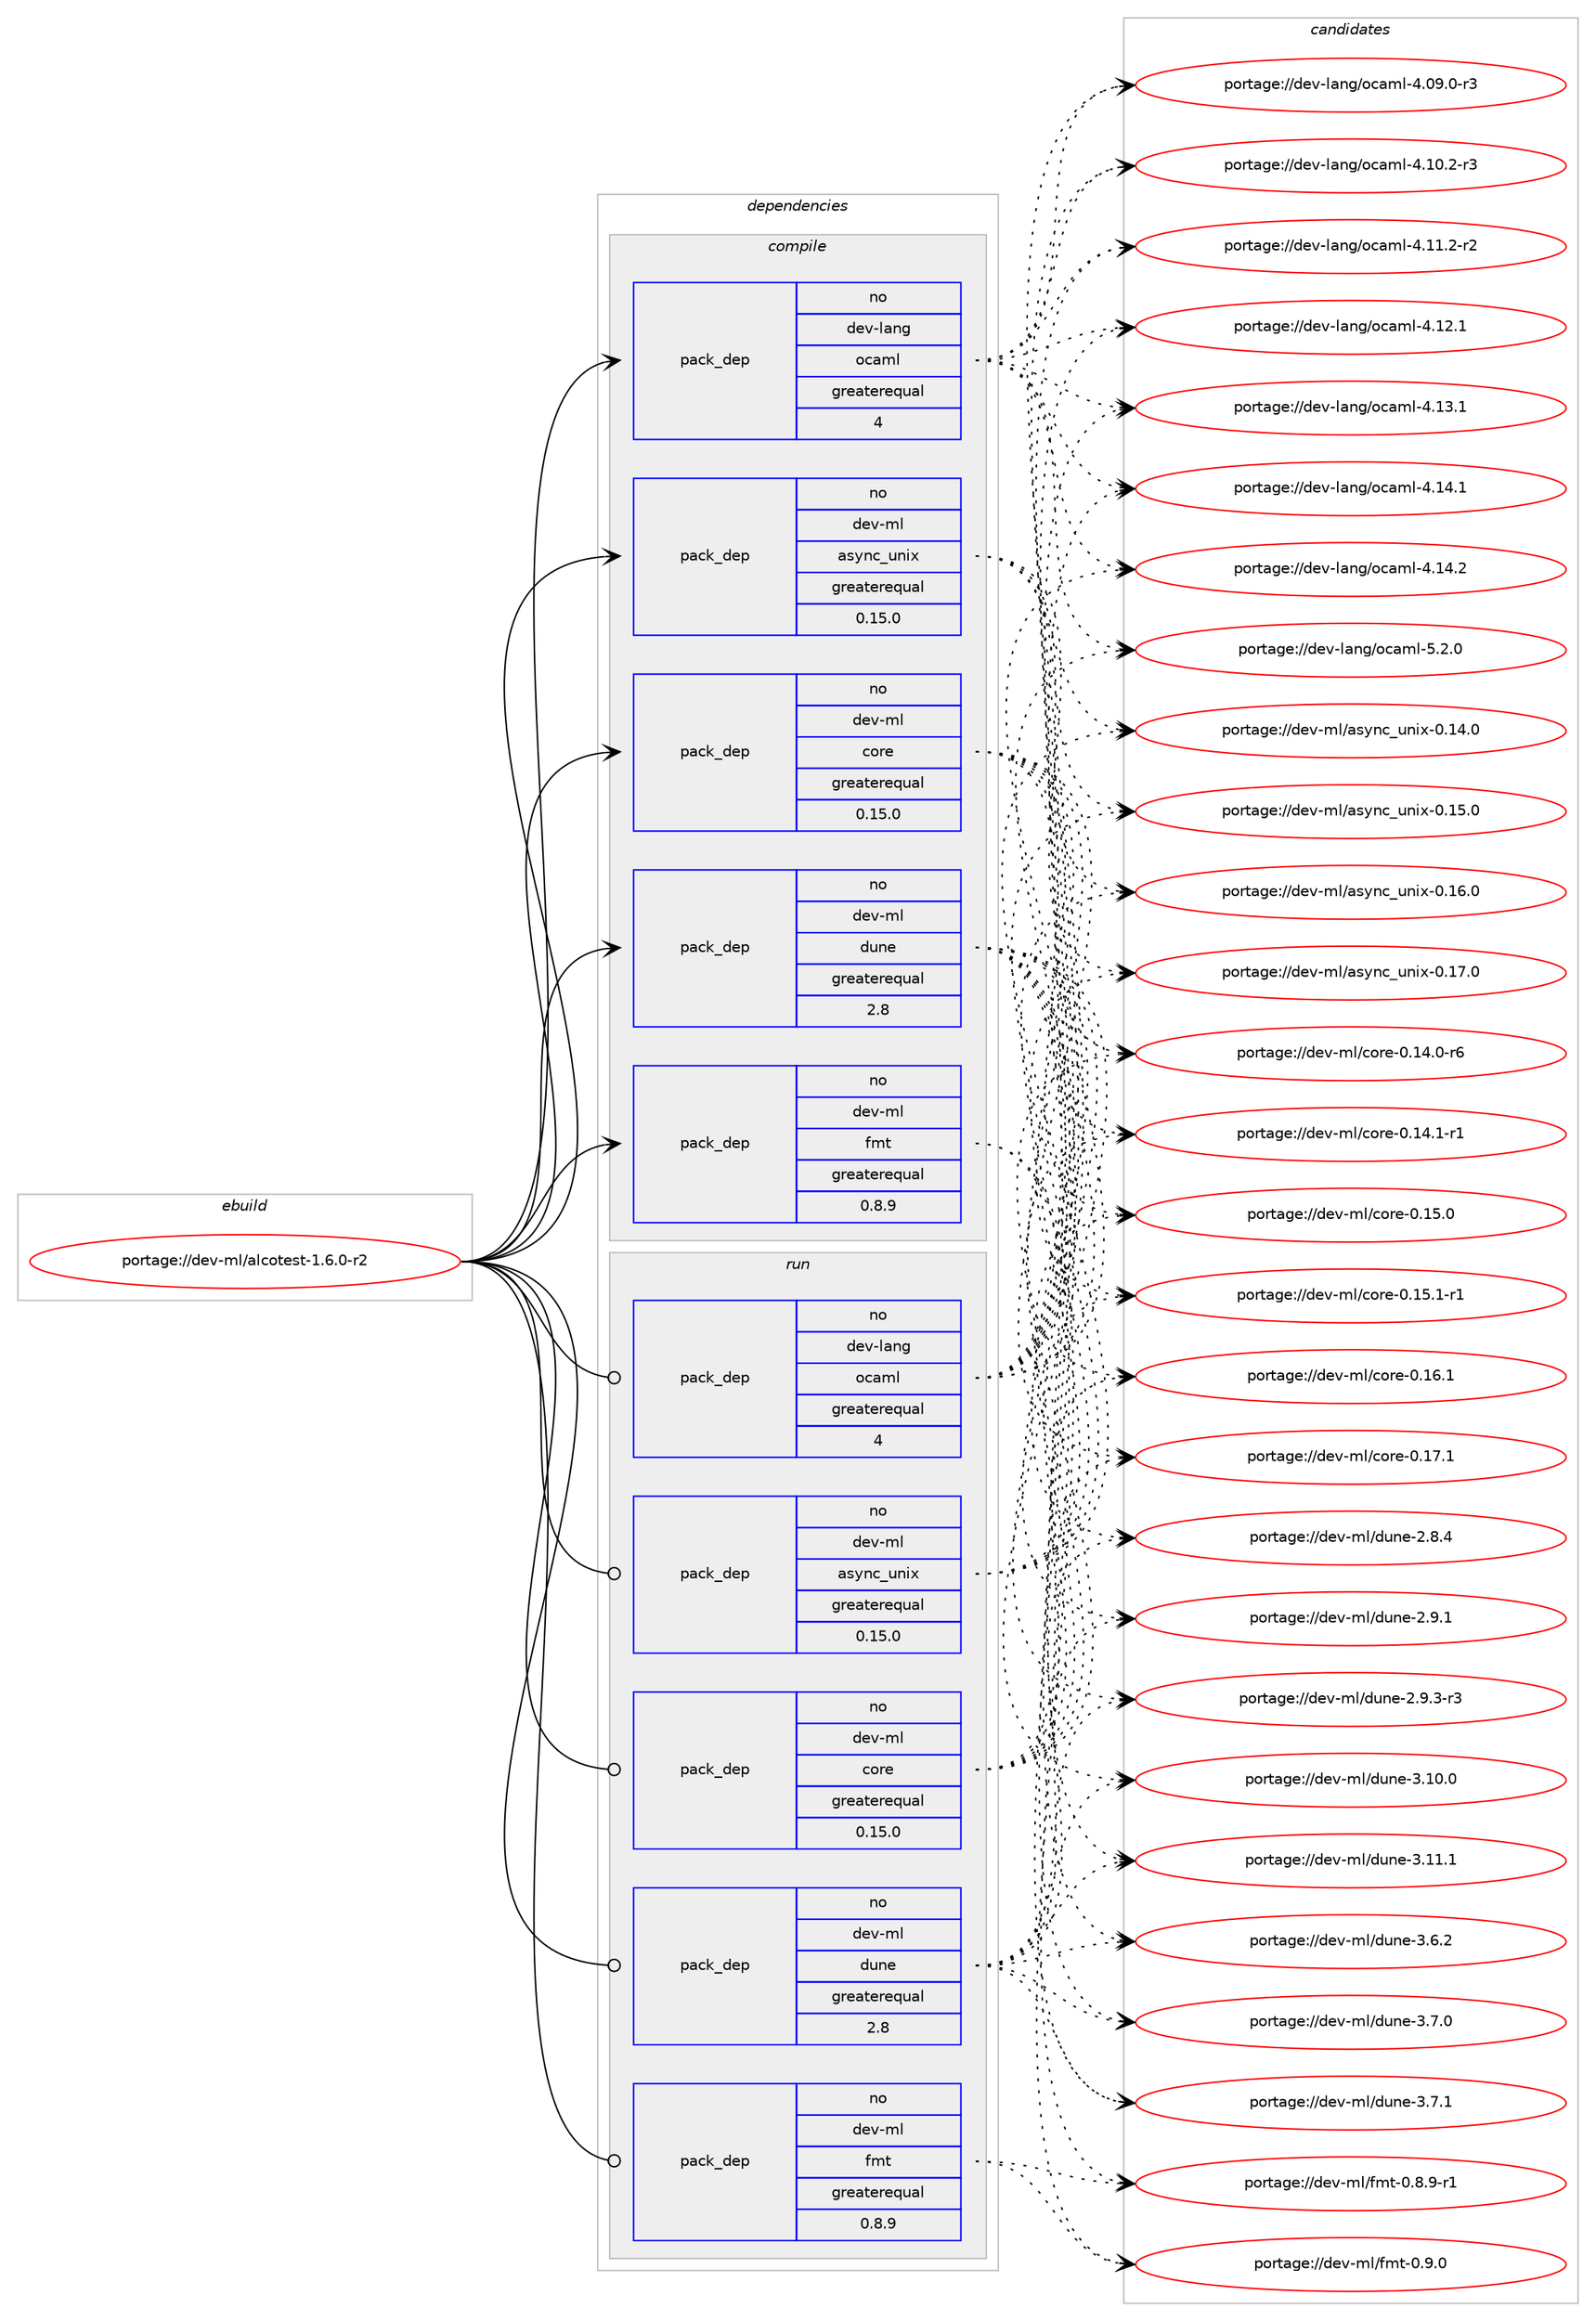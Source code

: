 digraph prolog {

# *************
# Graph options
# *************

newrank=true;
concentrate=true;
compound=true;
graph [rankdir=LR,fontname=Helvetica,fontsize=10,ranksep=1.5];#, ranksep=2.5, nodesep=0.2];
edge  [arrowhead=vee];
node  [fontname=Helvetica,fontsize=10];

# **********
# The ebuild
# **********

subgraph cluster_leftcol {
color=gray;
rank=same;
label=<<i>ebuild</i>>;
id [label="portage://dev-ml/alcotest-1.6.0-r2", color=red, width=4, href="../dev-ml/alcotest-1.6.0-r2.svg"];
}

# ****************
# The dependencies
# ****************

subgraph cluster_midcol {
color=gray;
label=<<i>dependencies</i>>;
subgraph cluster_compile {
fillcolor="#eeeeee";
style=filled;
label=<<i>compile</i>>;
subgraph pack29553 {
dependency59151 [label=<<TABLE BORDER="0" CELLBORDER="1" CELLSPACING="0" CELLPADDING="4" WIDTH="220"><TR><TD ROWSPAN="6" CELLPADDING="30">pack_dep</TD></TR><TR><TD WIDTH="110">no</TD></TR><TR><TD>dev-lang</TD></TR><TR><TD>ocaml</TD></TR><TR><TD>greaterequal</TD></TR><TR><TD>4</TD></TR></TABLE>>, shape=none, color=blue];
}
id:e -> dependency59151:w [weight=20,style="solid",arrowhead="vee"];
# *** BEGIN UNKNOWN DEPENDENCY TYPE (TODO) ***
# id -> package_dependency(portage://dev-ml/alcotest-1.6.0-r2,install,no,dev-ml,astring,none,[,,],any_same_slot,[])
# *** END UNKNOWN DEPENDENCY TYPE (TODO) ***

# *** BEGIN UNKNOWN DEPENDENCY TYPE (TODO) ***
# id -> package_dependency(portage://dev-ml/alcotest-1.6.0-r2,install,no,dev-ml,async,none,[,,],any_same_slot,[])
# *** END UNKNOWN DEPENDENCY TYPE (TODO) ***

# *** BEGIN UNKNOWN DEPENDENCY TYPE (TODO) ***
# id -> package_dependency(portage://dev-ml/alcotest-1.6.0-r2,install,no,dev-ml,async_kernel,none,[,,],any_same_slot,[])
# *** END UNKNOWN DEPENDENCY TYPE (TODO) ***

subgraph pack29554 {
dependency59152 [label=<<TABLE BORDER="0" CELLBORDER="1" CELLSPACING="0" CELLPADDING="4" WIDTH="220"><TR><TD ROWSPAN="6" CELLPADDING="30">pack_dep</TD></TR><TR><TD WIDTH="110">no</TD></TR><TR><TD>dev-ml</TD></TR><TR><TD>async_unix</TD></TR><TR><TD>greaterequal</TD></TR><TR><TD>0.15.0</TD></TR></TABLE>>, shape=none, color=blue];
}
id:e -> dependency59152:w [weight=20,style="solid",arrowhead="vee"];
# *** BEGIN UNKNOWN DEPENDENCY TYPE (TODO) ***
# id -> package_dependency(portage://dev-ml/alcotest-1.6.0-r2,install,no,dev-ml,base,none,[,,],any_same_slot,[])
# *** END UNKNOWN DEPENDENCY TYPE (TODO) ***

# *** BEGIN UNKNOWN DEPENDENCY TYPE (TODO) ***
# id -> package_dependency(portage://dev-ml/alcotest-1.6.0-r2,install,no,dev-ml,cmdliner,none,[,,],any_same_slot,[])
# *** END UNKNOWN DEPENDENCY TYPE (TODO) ***

subgraph pack29555 {
dependency59153 [label=<<TABLE BORDER="0" CELLBORDER="1" CELLSPACING="0" CELLPADDING="4" WIDTH="220"><TR><TD ROWSPAN="6" CELLPADDING="30">pack_dep</TD></TR><TR><TD WIDTH="110">no</TD></TR><TR><TD>dev-ml</TD></TR><TR><TD>core</TD></TR><TR><TD>greaterequal</TD></TR><TR><TD>0.15.0</TD></TR></TABLE>>, shape=none, color=blue];
}
id:e -> dependency59153:w [weight=20,style="solid",arrowhead="vee"];
# *** BEGIN UNKNOWN DEPENDENCY TYPE (TODO) ***
# id -> package_dependency(portage://dev-ml/alcotest-1.6.0-r2,install,no,dev-ml,core_unix,none,[,,],[slot(0),subslot(0.15)],[])
# *** END UNKNOWN DEPENDENCY TYPE (TODO) ***

subgraph pack29556 {
dependency59154 [label=<<TABLE BORDER="0" CELLBORDER="1" CELLSPACING="0" CELLPADDING="4" WIDTH="220"><TR><TD ROWSPAN="6" CELLPADDING="30">pack_dep</TD></TR><TR><TD WIDTH="110">no</TD></TR><TR><TD>dev-ml</TD></TR><TR><TD>dune</TD></TR><TR><TD>greaterequal</TD></TR><TR><TD>2.8</TD></TR></TABLE>>, shape=none, color=blue];
}
id:e -> dependency59154:w [weight=20,style="solid",arrowhead="vee"];
# *** BEGIN UNKNOWN DEPENDENCY TYPE (TODO) ***
# id -> package_dependency(portage://dev-ml/alcotest-1.6.0-r2,install,no,dev-ml,dune,none,[,,],any_same_slot,[])
# *** END UNKNOWN DEPENDENCY TYPE (TODO) ***

# *** BEGIN UNKNOWN DEPENDENCY TYPE (TODO) ***
# id -> package_dependency(portage://dev-ml/alcotest-1.6.0-r2,install,no,dev-ml,duration,none,[,,],any_same_slot,[])
# *** END UNKNOWN DEPENDENCY TYPE (TODO) ***

subgraph pack29557 {
dependency59155 [label=<<TABLE BORDER="0" CELLBORDER="1" CELLSPACING="0" CELLPADDING="4" WIDTH="220"><TR><TD ROWSPAN="6" CELLPADDING="30">pack_dep</TD></TR><TR><TD WIDTH="110">no</TD></TR><TR><TD>dev-ml</TD></TR><TR><TD>fmt</TD></TR><TR><TD>greaterequal</TD></TR><TR><TD>0.8.9</TD></TR></TABLE>>, shape=none, color=blue];
}
id:e -> dependency59155:w [weight=20,style="solid",arrowhead="vee"];
# *** BEGIN UNKNOWN DEPENDENCY TYPE (TODO) ***
# id -> package_dependency(portage://dev-ml/alcotest-1.6.0-r2,install,no,dev-ml,logs,none,[,,],any_same_slot,[])
# *** END UNKNOWN DEPENDENCY TYPE (TODO) ***

# *** BEGIN UNKNOWN DEPENDENCY TYPE (TODO) ***
# id -> package_dependency(portage://dev-ml/alcotest-1.6.0-r2,install,no,dev-ml,lwt,none,[,,],any_same_slot,[])
# *** END UNKNOWN DEPENDENCY TYPE (TODO) ***

# *** BEGIN UNKNOWN DEPENDENCY TYPE (TODO) ***
# id -> package_dependency(portage://dev-ml/alcotest-1.6.0-r2,install,no,dev-ml,mirage-clock,none,[,,],any_same_slot,[])
# *** END UNKNOWN DEPENDENCY TYPE (TODO) ***

# *** BEGIN UNKNOWN DEPENDENCY TYPE (TODO) ***
# id -> package_dependency(portage://dev-ml/alcotest-1.6.0-r2,install,no,dev-ml,re,none,[,,],any_same_slot,[])
# *** END UNKNOWN DEPENDENCY TYPE (TODO) ***

# *** BEGIN UNKNOWN DEPENDENCY TYPE (TODO) ***
# id -> package_dependency(portage://dev-ml/alcotest-1.6.0-r2,install,no,dev-ml,result,none,[,,],any_same_slot,[])
# *** END UNKNOWN DEPENDENCY TYPE (TODO) ***

# *** BEGIN UNKNOWN DEPENDENCY TYPE (TODO) ***
# id -> package_dependency(portage://dev-ml/alcotest-1.6.0-r2,install,no,dev-ml,uuidm,none,[,,],any_same_slot,[])
# *** END UNKNOWN DEPENDENCY TYPE (TODO) ***

# *** BEGIN UNKNOWN DEPENDENCY TYPE (TODO) ***
# id -> package_dependency(portage://dev-ml/alcotest-1.6.0-r2,install,no,dev-ml,uutf,none,[,,],any_same_slot,[])
# *** END UNKNOWN DEPENDENCY TYPE (TODO) ***

}
subgraph cluster_compileandrun {
fillcolor="#eeeeee";
style=filled;
label=<<i>compile and run</i>>;
}
subgraph cluster_run {
fillcolor="#eeeeee";
style=filled;
label=<<i>run</i>>;
subgraph pack29558 {
dependency59156 [label=<<TABLE BORDER="0" CELLBORDER="1" CELLSPACING="0" CELLPADDING="4" WIDTH="220"><TR><TD ROWSPAN="6" CELLPADDING="30">pack_dep</TD></TR><TR><TD WIDTH="110">no</TD></TR><TR><TD>dev-lang</TD></TR><TR><TD>ocaml</TD></TR><TR><TD>greaterequal</TD></TR><TR><TD>4</TD></TR></TABLE>>, shape=none, color=blue];
}
id:e -> dependency59156:w [weight=20,style="solid",arrowhead="odot"];
# *** BEGIN UNKNOWN DEPENDENCY TYPE (TODO) ***
# id -> package_dependency(portage://dev-ml/alcotest-1.6.0-r2,run,no,dev-ml,astring,none,[,,],any_same_slot,[])
# *** END UNKNOWN DEPENDENCY TYPE (TODO) ***

# *** BEGIN UNKNOWN DEPENDENCY TYPE (TODO) ***
# id -> package_dependency(portage://dev-ml/alcotest-1.6.0-r2,run,no,dev-ml,async,none,[,,],any_same_slot,[])
# *** END UNKNOWN DEPENDENCY TYPE (TODO) ***

# *** BEGIN UNKNOWN DEPENDENCY TYPE (TODO) ***
# id -> package_dependency(portage://dev-ml/alcotest-1.6.0-r2,run,no,dev-ml,async_kernel,none,[,,],any_same_slot,[])
# *** END UNKNOWN DEPENDENCY TYPE (TODO) ***

subgraph pack29559 {
dependency59157 [label=<<TABLE BORDER="0" CELLBORDER="1" CELLSPACING="0" CELLPADDING="4" WIDTH="220"><TR><TD ROWSPAN="6" CELLPADDING="30">pack_dep</TD></TR><TR><TD WIDTH="110">no</TD></TR><TR><TD>dev-ml</TD></TR><TR><TD>async_unix</TD></TR><TR><TD>greaterequal</TD></TR><TR><TD>0.15.0</TD></TR></TABLE>>, shape=none, color=blue];
}
id:e -> dependency59157:w [weight=20,style="solid",arrowhead="odot"];
# *** BEGIN UNKNOWN DEPENDENCY TYPE (TODO) ***
# id -> package_dependency(portage://dev-ml/alcotest-1.6.0-r2,run,no,dev-ml,base,none,[,,],any_same_slot,[])
# *** END UNKNOWN DEPENDENCY TYPE (TODO) ***

# *** BEGIN UNKNOWN DEPENDENCY TYPE (TODO) ***
# id -> package_dependency(portage://dev-ml/alcotest-1.6.0-r2,run,no,dev-ml,cmdliner,none,[,,],any_same_slot,[])
# *** END UNKNOWN DEPENDENCY TYPE (TODO) ***

subgraph pack29560 {
dependency59158 [label=<<TABLE BORDER="0" CELLBORDER="1" CELLSPACING="0" CELLPADDING="4" WIDTH="220"><TR><TD ROWSPAN="6" CELLPADDING="30">pack_dep</TD></TR><TR><TD WIDTH="110">no</TD></TR><TR><TD>dev-ml</TD></TR><TR><TD>core</TD></TR><TR><TD>greaterequal</TD></TR><TR><TD>0.15.0</TD></TR></TABLE>>, shape=none, color=blue];
}
id:e -> dependency59158:w [weight=20,style="solid",arrowhead="odot"];
# *** BEGIN UNKNOWN DEPENDENCY TYPE (TODO) ***
# id -> package_dependency(portage://dev-ml/alcotest-1.6.0-r2,run,no,dev-ml,core_unix,none,[,,],[slot(0),subslot(0.15)],[])
# *** END UNKNOWN DEPENDENCY TYPE (TODO) ***

subgraph pack29561 {
dependency59159 [label=<<TABLE BORDER="0" CELLBORDER="1" CELLSPACING="0" CELLPADDING="4" WIDTH="220"><TR><TD ROWSPAN="6" CELLPADDING="30">pack_dep</TD></TR><TR><TD WIDTH="110">no</TD></TR><TR><TD>dev-ml</TD></TR><TR><TD>dune</TD></TR><TR><TD>greaterequal</TD></TR><TR><TD>2.8</TD></TR></TABLE>>, shape=none, color=blue];
}
id:e -> dependency59159:w [weight=20,style="solid",arrowhead="odot"];
# *** BEGIN UNKNOWN DEPENDENCY TYPE (TODO) ***
# id -> package_dependency(portage://dev-ml/alcotest-1.6.0-r2,run,no,dev-ml,dune,none,[,,],any_same_slot,[])
# *** END UNKNOWN DEPENDENCY TYPE (TODO) ***

# *** BEGIN UNKNOWN DEPENDENCY TYPE (TODO) ***
# id -> package_dependency(portage://dev-ml/alcotest-1.6.0-r2,run,no,dev-ml,duration,none,[,,],any_same_slot,[])
# *** END UNKNOWN DEPENDENCY TYPE (TODO) ***

subgraph pack29562 {
dependency59160 [label=<<TABLE BORDER="0" CELLBORDER="1" CELLSPACING="0" CELLPADDING="4" WIDTH="220"><TR><TD ROWSPAN="6" CELLPADDING="30">pack_dep</TD></TR><TR><TD WIDTH="110">no</TD></TR><TR><TD>dev-ml</TD></TR><TR><TD>fmt</TD></TR><TR><TD>greaterequal</TD></TR><TR><TD>0.8.9</TD></TR></TABLE>>, shape=none, color=blue];
}
id:e -> dependency59160:w [weight=20,style="solid",arrowhead="odot"];
# *** BEGIN UNKNOWN DEPENDENCY TYPE (TODO) ***
# id -> package_dependency(portage://dev-ml/alcotest-1.6.0-r2,run,no,dev-ml,logs,none,[,,],any_same_slot,[])
# *** END UNKNOWN DEPENDENCY TYPE (TODO) ***

# *** BEGIN UNKNOWN DEPENDENCY TYPE (TODO) ***
# id -> package_dependency(portage://dev-ml/alcotest-1.6.0-r2,run,no,dev-ml,lwt,none,[,,],any_same_slot,[])
# *** END UNKNOWN DEPENDENCY TYPE (TODO) ***

# *** BEGIN UNKNOWN DEPENDENCY TYPE (TODO) ***
# id -> package_dependency(portage://dev-ml/alcotest-1.6.0-r2,run,no,dev-ml,mirage-clock,none,[,,],any_same_slot,[])
# *** END UNKNOWN DEPENDENCY TYPE (TODO) ***

# *** BEGIN UNKNOWN DEPENDENCY TYPE (TODO) ***
# id -> package_dependency(portage://dev-ml/alcotest-1.6.0-r2,run,no,dev-ml,re,none,[,,],any_same_slot,[])
# *** END UNKNOWN DEPENDENCY TYPE (TODO) ***

# *** BEGIN UNKNOWN DEPENDENCY TYPE (TODO) ***
# id -> package_dependency(portage://dev-ml/alcotest-1.6.0-r2,run,no,dev-ml,result,none,[,,],any_same_slot,[])
# *** END UNKNOWN DEPENDENCY TYPE (TODO) ***

# *** BEGIN UNKNOWN DEPENDENCY TYPE (TODO) ***
# id -> package_dependency(portage://dev-ml/alcotest-1.6.0-r2,run,no,dev-ml,uuidm,none,[,,],any_same_slot,[])
# *** END UNKNOWN DEPENDENCY TYPE (TODO) ***

# *** BEGIN UNKNOWN DEPENDENCY TYPE (TODO) ***
# id -> package_dependency(portage://dev-ml/alcotest-1.6.0-r2,run,no,dev-ml,uutf,none,[,,],any_same_slot,[])
# *** END UNKNOWN DEPENDENCY TYPE (TODO) ***

}
}

# **************
# The candidates
# **************

subgraph cluster_choices {
rank=same;
color=gray;
label=<<i>candidates</i>>;

subgraph choice29553 {
color=black;
nodesep=1;
choice1001011184510897110103471119997109108455246485746484511451 [label="portage://dev-lang/ocaml-4.09.0-r3", color=red, width=4,href="../dev-lang/ocaml-4.09.0-r3.svg"];
choice1001011184510897110103471119997109108455246494846504511451 [label="portage://dev-lang/ocaml-4.10.2-r3", color=red, width=4,href="../dev-lang/ocaml-4.10.2-r3.svg"];
choice1001011184510897110103471119997109108455246494946504511450 [label="portage://dev-lang/ocaml-4.11.2-r2", color=red, width=4,href="../dev-lang/ocaml-4.11.2-r2.svg"];
choice100101118451089711010347111999710910845524649504649 [label="portage://dev-lang/ocaml-4.12.1", color=red, width=4,href="../dev-lang/ocaml-4.12.1.svg"];
choice100101118451089711010347111999710910845524649514649 [label="portage://dev-lang/ocaml-4.13.1", color=red, width=4,href="../dev-lang/ocaml-4.13.1.svg"];
choice100101118451089711010347111999710910845524649524649 [label="portage://dev-lang/ocaml-4.14.1", color=red, width=4,href="../dev-lang/ocaml-4.14.1.svg"];
choice100101118451089711010347111999710910845524649524650 [label="portage://dev-lang/ocaml-4.14.2", color=red, width=4,href="../dev-lang/ocaml-4.14.2.svg"];
choice1001011184510897110103471119997109108455346504648 [label="portage://dev-lang/ocaml-5.2.0", color=red, width=4,href="../dev-lang/ocaml-5.2.0.svg"];
dependency59151:e -> choice1001011184510897110103471119997109108455246485746484511451:w [style=dotted,weight="100"];
dependency59151:e -> choice1001011184510897110103471119997109108455246494846504511451:w [style=dotted,weight="100"];
dependency59151:e -> choice1001011184510897110103471119997109108455246494946504511450:w [style=dotted,weight="100"];
dependency59151:e -> choice100101118451089711010347111999710910845524649504649:w [style=dotted,weight="100"];
dependency59151:e -> choice100101118451089711010347111999710910845524649514649:w [style=dotted,weight="100"];
dependency59151:e -> choice100101118451089711010347111999710910845524649524649:w [style=dotted,weight="100"];
dependency59151:e -> choice100101118451089711010347111999710910845524649524650:w [style=dotted,weight="100"];
dependency59151:e -> choice1001011184510897110103471119997109108455346504648:w [style=dotted,weight="100"];
}
subgraph choice29554 {
color=black;
nodesep=1;
choice100101118451091084797115121110999511711010512045484649524648 [label="portage://dev-ml/async_unix-0.14.0", color=red, width=4,href="../dev-ml/async_unix-0.14.0.svg"];
choice100101118451091084797115121110999511711010512045484649534648 [label="portage://dev-ml/async_unix-0.15.0", color=red, width=4,href="../dev-ml/async_unix-0.15.0.svg"];
choice100101118451091084797115121110999511711010512045484649544648 [label="portage://dev-ml/async_unix-0.16.0", color=red, width=4,href="../dev-ml/async_unix-0.16.0.svg"];
choice100101118451091084797115121110999511711010512045484649554648 [label="portage://dev-ml/async_unix-0.17.0", color=red, width=4,href="../dev-ml/async_unix-0.17.0.svg"];
dependency59152:e -> choice100101118451091084797115121110999511711010512045484649524648:w [style=dotted,weight="100"];
dependency59152:e -> choice100101118451091084797115121110999511711010512045484649534648:w [style=dotted,weight="100"];
dependency59152:e -> choice100101118451091084797115121110999511711010512045484649544648:w [style=dotted,weight="100"];
dependency59152:e -> choice100101118451091084797115121110999511711010512045484649554648:w [style=dotted,weight="100"];
}
subgraph choice29555 {
color=black;
nodesep=1;
choice100101118451091084799111114101454846495246484511454 [label="portage://dev-ml/core-0.14.0-r6", color=red, width=4,href="../dev-ml/core-0.14.0-r6.svg"];
choice100101118451091084799111114101454846495246494511449 [label="portage://dev-ml/core-0.14.1-r1", color=red, width=4,href="../dev-ml/core-0.14.1-r1.svg"];
choice10010111845109108479911111410145484649534648 [label="portage://dev-ml/core-0.15.0", color=red, width=4,href="../dev-ml/core-0.15.0.svg"];
choice100101118451091084799111114101454846495346494511449 [label="portage://dev-ml/core-0.15.1-r1", color=red, width=4,href="../dev-ml/core-0.15.1-r1.svg"];
choice10010111845109108479911111410145484649544649 [label="portage://dev-ml/core-0.16.1", color=red, width=4,href="../dev-ml/core-0.16.1.svg"];
choice10010111845109108479911111410145484649554649 [label="portage://dev-ml/core-0.17.1", color=red, width=4,href="../dev-ml/core-0.17.1.svg"];
dependency59153:e -> choice100101118451091084799111114101454846495246484511454:w [style=dotted,weight="100"];
dependency59153:e -> choice100101118451091084799111114101454846495246494511449:w [style=dotted,weight="100"];
dependency59153:e -> choice10010111845109108479911111410145484649534648:w [style=dotted,weight="100"];
dependency59153:e -> choice100101118451091084799111114101454846495346494511449:w [style=dotted,weight="100"];
dependency59153:e -> choice10010111845109108479911111410145484649544649:w [style=dotted,weight="100"];
dependency59153:e -> choice10010111845109108479911111410145484649554649:w [style=dotted,weight="100"];
}
subgraph choice29556 {
color=black;
nodesep=1;
choice1001011184510910847100117110101455046564652 [label="portage://dev-ml/dune-2.8.4", color=red, width=4,href="../dev-ml/dune-2.8.4.svg"];
choice1001011184510910847100117110101455046574649 [label="portage://dev-ml/dune-2.9.1", color=red, width=4,href="../dev-ml/dune-2.9.1.svg"];
choice10010111845109108471001171101014550465746514511451 [label="portage://dev-ml/dune-2.9.3-r3", color=red, width=4,href="../dev-ml/dune-2.9.3-r3.svg"];
choice100101118451091084710011711010145514649484648 [label="portage://dev-ml/dune-3.10.0", color=red, width=4,href="../dev-ml/dune-3.10.0.svg"];
choice100101118451091084710011711010145514649494649 [label="portage://dev-ml/dune-3.11.1", color=red, width=4,href="../dev-ml/dune-3.11.1.svg"];
choice1001011184510910847100117110101455146544650 [label="portage://dev-ml/dune-3.6.2", color=red, width=4,href="../dev-ml/dune-3.6.2.svg"];
choice1001011184510910847100117110101455146554648 [label="portage://dev-ml/dune-3.7.0", color=red, width=4,href="../dev-ml/dune-3.7.0.svg"];
choice1001011184510910847100117110101455146554649 [label="portage://dev-ml/dune-3.7.1", color=red, width=4,href="../dev-ml/dune-3.7.1.svg"];
dependency59154:e -> choice1001011184510910847100117110101455046564652:w [style=dotted,weight="100"];
dependency59154:e -> choice1001011184510910847100117110101455046574649:w [style=dotted,weight="100"];
dependency59154:e -> choice10010111845109108471001171101014550465746514511451:w [style=dotted,weight="100"];
dependency59154:e -> choice100101118451091084710011711010145514649484648:w [style=dotted,weight="100"];
dependency59154:e -> choice100101118451091084710011711010145514649494649:w [style=dotted,weight="100"];
dependency59154:e -> choice1001011184510910847100117110101455146544650:w [style=dotted,weight="100"];
dependency59154:e -> choice1001011184510910847100117110101455146554648:w [style=dotted,weight="100"];
dependency59154:e -> choice1001011184510910847100117110101455146554649:w [style=dotted,weight="100"];
}
subgraph choice29557 {
color=black;
nodesep=1;
choice10010111845109108471021091164548465646574511449 [label="portage://dev-ml/fmt-0.8.9-r1", color=red, width=4,href="../dev-ml/fmt-0.8.9-r1.svg"];
choice1001011184510910847102109116454846574648 [label="portage://dev-ml/fmt-0.9.0", color=red, width=4,href="../dev-ml/fmt-0.9.0.svg"];
dependency59155:e -> choice10010111845109108471021091164548465646574511449:w [style=dotted,weight="100"];
dependency59155:e -> choice1001011184510910847102109116454846574648:w [style=dotted,weight="100"];
}
subgraph choice29558 {
color=black;
nodesep=1;
choice1001011184510897110103471119997109108455246485746484511451 [label="portage://dev-lang/ocaml-4.09.0-r3", color=red, width=4,href="../dev-lang/ocaml-4.09.0-r3.svg"];
choice1001011184510897110103471119997109108455246494846504511451 [label="portage://dev-lang/ocaml-4.10.2-r3", color=red, width=4,href="../dev-lang/ocaml-4.10.2-r3.svg"];
choice1001011184510897110103471119997109108455246494946504511450 [label="portage://dev-lang/ocaml-4.11.2-r2", color=red, width=4,href="../dev-lang/ocaml-4.11.2-r2.svg"];
choice100101118451089711010347111999710910845524649504649 [label="portage://dev-lang/ocaml-4.12.1", color=red, width=4,href="../dev-lang/ocaml-4.12.1.svg"];
choice100101118451089711010347111999710910845524649514649 [label="portage://dev-lang/ocaml-4.13.1", color=red, width=4,href="../dev-lang/ocaml-4.13.1.svg"];
choice100101118451089711010347111999710910845524649524649 [label="portage://dev-lang/ocaml-4.14.1", color=red, width=4,href="../dev-lang/ocaml-4.14.1.svg"];
choice100101118451089711010347111999710910845524649524650 [label="portage://dev-lang/ocaml-4.14.2", color=red, width=4,href="../dev-lang/ocaml-4.14.2.svg"];
choice1001011184510897110103471119997109108455346504648 [label="portage://dev-lang/ocaml-5.2.0", color=red, width=4,href="../dev-lang/ocaml-5.2.0.svg"];
dependency59156:e -> choice1001011184510897110103471119997109108455246485746484511451:w [style=dotted,weight="100"];
dependency59156:e -> choice1001011184510897110103471119997109108455246494846504511451:w [style=dotted,weight="100"];
dependency59156:e -> choice1001011184510897110103471119997109108455246494946504511450:w [style=dotted,weight="100"];
dependency59156:e -> choice100101118451089711010347111999710910845524649504649:w [style=dotted,weight="100"];
dependency59156:e -> choice100101118451089711010347111999710910845524649514649:w [style=dotted,weight="100"];
dependency59156:e -> choice100101118451089711010347111999710910845524649524649:w [style=dotted,weight="100"];
dependency59156:e -> choice100101118451089711010347111999710910845524649524650:w [style=dotted,weight="100"];
dependency59156:e -> choice1001011184510897110103471119997109108455346504648:w [style=dotted,weight="100"];
}
subgraph choice29559 {
color=black;
nodesep=1;
choice100101118451091084797115121110999511711010512045484649524648 [label="portage://dev-ml/async_unix-0.14.0", color=red, width=4,href="../dev-ml/async_unix-0.14.0.svg"];
choice100101118451091084797115121110999511711010512045484649534648 [label="portage://dev-ml/async_unix-0.15.0", color=red, width=4,href="../dev-ml/async_unix-0.15.0.svg"];
choice100101118451091084797115121110999511711010512045484649544648 [label="portage://dev-ml/async_unix-0.16.0", color=red, width=4,href="../dev-ml/async_unix-0.16.0.svg"];
choice100101118451091084797115121110999511711010512045484649554648 [label="portage://dev-ml/async_unix-0.17.0", color=red, width=4,href="../dev-ml/async_unix-0.17.0.svg"];
dependency59157:e -> choice100101118451091084797115121110999511711010512045484649524648:w [style=dotted,weight="100"];
dependency59157:e -> choice100101118451091084797115121110999511711010512045484649534648:w [style=dotted,weight="100"];
dependency59157:e -> choice100101118451091084797115121110999511711010512045484649544648:w [style=dotted,weight="100"];
dependency59157:e -> choice100101118451091084797115121110999511711010512045484649554648:w [style=dotted,weight="100"];
}
subgraph choice29560 {
color=black;
nodesep=1;
choice100101118451091084799111114101454846495246484511454 [label="portage://dev-ml/core-0.14.0-r6", color=red, width=4,href="../dev-ml/core-0.14.0-r6.svg"];
choice100101118451091084799111114101454846495246494511449 [label="portage://dev-ml/core-0.14.1-r1", color=red, width=4,href="../dev-ml/core-0.14.1-r1.svg"];
choice10010111845109108479911111410145484649534648 [label="portage://dev-ml/core-0.15.0", color=red, width=4,href="../dev-ml/core-0.15.0.svg"];
choice100101118451091084799111114101454846495346494511449 [label="portage://dev-ml/core-0.15.1-r1", color=red, width=4,href="../dev-ml/core-0.15.1-r1.svg"];
choice10010111845109108479911111410145484649544649 [label="portage://dev-ml/core-0.16.1", color=red, width=4,href="../dev-ml/core-0.16.1.svg"];
choice10010111845109108479911111410145484649554649 [label="portage://dev-ml/core-0.17.1", color=red, width=4,href="../dev-ml/core-0.17.1.svg"];
dependency59158:e -> choice100101118451091084799111114101454846495246484511454:w [style=dotted,weight="100"];
dependency59158:e -> choice100101118451091084799111114101454846495246494511449:w [style=dotted,weight="100"];
dependency59158:e -> choice10010111845109108479911111410145484649534648:w [style=dotted,weight="100"];
dependency59158:e -> choice100101118451091084799111114101454846495346494511449:w [style=dotted,weight="100"];
dependency59158:e -> choice10010111845109108479911111410145484649544649:w [style=dotted,weight="100"];
dependency59158:e -> choice10010111845109108479911111410145484649554649:w [style=dotted,weight="100"];
}
subgraph choice29561 {
color=black;
nodesep=1;
choice1001011184510910847100117110101455046564652 [label="portage://dev-ml/dune-2.8.4", color=red, width=4,href="../dev-ml/dune-2.8.4.svg"];
choice1001011184510910847100117110101455046574649 [label="portage://dev-ml/dune-2.9.1", color=red, width=4,href="../dev-ml/dune-2.9.1.svg"];
choice10010111845109108471001171101014550465746514511451 [label="portage://dev-ml/dune-2.9.3-r3", color=red, width=4,href="../dev-ml/dune-2.9.3-r3.svg"];
choice100101118451091084710011711010145514649484648 [label="portage://dev-ml/dune-3.10.0", color=red, width=4,href="../dev-ml/dune-3.10.0.svg"];
choice100101118451091084710011711010145514649494649 [label="portage://dev-ml/dune-3.11.1", color=red, width=4,href="../dev-ml/dune-3.11.1.svg"];
choice1001011184510910847100117110101455146544650 [label="portage://dev-ml/dune-3.6.2", color=red, width=4,href="../dev-ml/dune-3.6.2.svg"];
choice1001011184510910847100117110101455146554648 [label="portage://dev-ml/dune-3.7.0", color=red, width=4,href="../dev-ml/dune-3.7.0.svg"];
choice1001011184510910847100117110101455146554649 [label="portage://dev-ml/dune-3.7.1", color=red, width=4,href="../dev-ml/dune-3.7.1.svg"];
dependency59159:e -> choice1001011184510910847100117110101455046564652:w [style=dotted,weight="100"];
dependency59159:e -> choice1001011184510910847100117110101455046574649:w [style=dotted,weight="100"];
dependency59159:e -> choice10010111845109108471001171101014550465746514511451:w [style=dotted,weight="100"];
dependency59159:e -> choice100101118451091084710011711010145514649484648:w [style=dotted,weight="100"];
dependency59159:e -> choice100101118451091084710011711010145514649494649:w [style=dotted,weight="100"];
dependency59159:e -> choice1001011184510910847100117110101455146544650:w [style=dotted,weight="100"];
dependency59159:e -> choice1001011184510910847100117110101455146554648:w [style=dotted,weight="100"];
dependency59159:e -> choice1001011184510910847100117110101455146554649:w [style=dotted,weight="100"];
}
subgraph choice29562 {
color=black;
nodesep=1;
choice10010111845109108471021091164548465646574511449 [label="portage://dev-ml/fmt-0.8.9-r1", color=red, width=4,href="../dev-ml/fmt-0.8.9-r1.svg"];
choice1001011184510910847102109116454846574648 [label="portage://dev-ml/fmt-0.9.0", color=red, width=4,href="../dev-ml/fmt-0.9.0.svg"];
dependency59160:e -> choice10010111845109108471021091164548465646574511449:w [style=dotted,weight="100"];
dependency59160:e -> choice1001011184510910847102109116454846574648:w [style=dotted,weight="100"];
}
}

}
